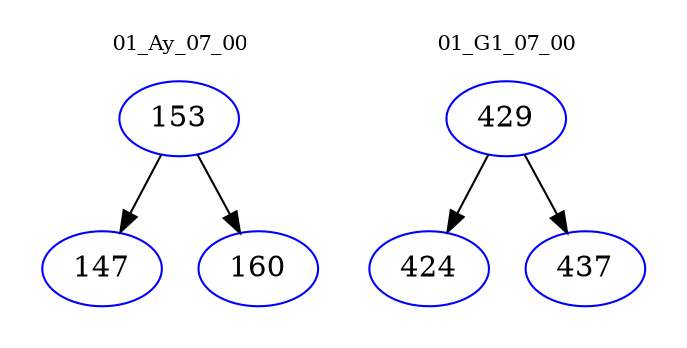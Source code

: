 digraph{
subgraph cluster_0 {
color = white
label = "01_Ay_07_00";
fontsize=10;
T0_153 [label="153", color="blue"]
T0_153 -> T0_147 [color="black"]
T0_147 [label="147", color="blue"]
T0_153 -> T0_160 [color="black"]
T0_160 [label="160", color="blue"]
}
subgraph cluster_1 {
color = white
label = "01_G1_07_00";
fontsize=10;
T1_429 [label="429", color="blue"]
T1_429 -> T1_424 [color="black"]
T1_424 [label="424", color="blue"]
T1_429 -> T1_437 [color="black"]
T1_437 [label="437", color="blue"]
}
}
